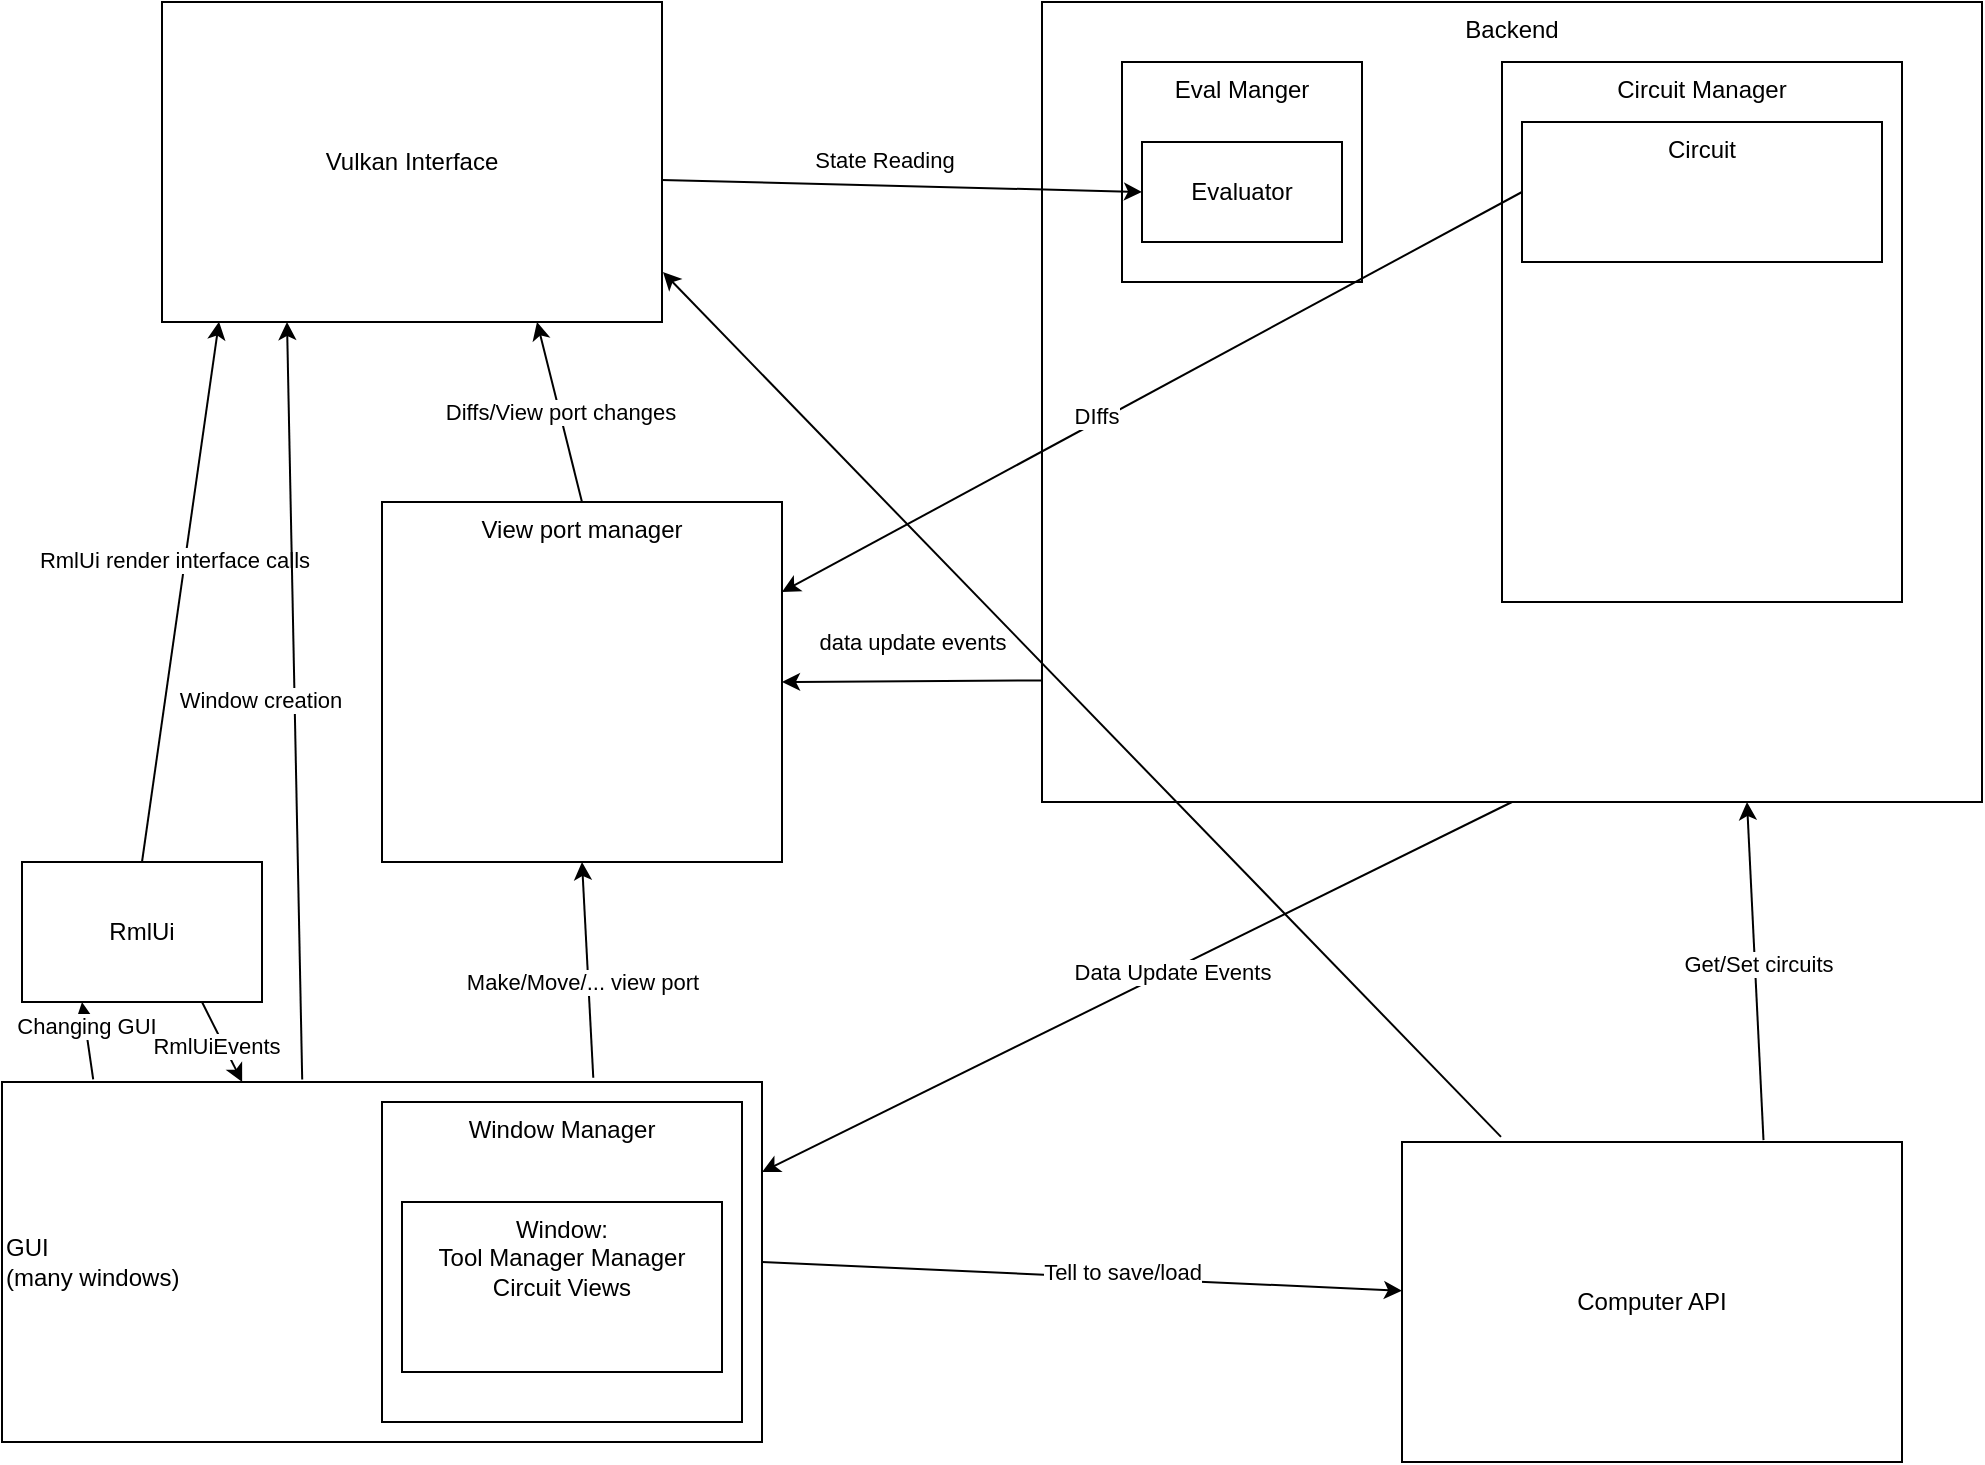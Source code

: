 <mxfile version="26.2.13">
  <diagram name="Page-1" id="WqacrtyBPlfVPJ_BdrDR">
    <mxGraphModel dx="1282" dy="790" grid="1" gridSize="10" guides="1" tooltips="1" connect="1" arrows="1" fold="1" page="1" pageScale="1" pageWidth="1100" pageHeight="1700" math="0" shadow="0">
      <root>
        <mxCell id="0" />
        <mxCell id="1" parent="0" />
        <mxCell id="pPd9gvbIHy4Iwn_Xjr7f-1" value="Vulkan Interface" style="whiteSpace=wrap;html=1;strokeColor=default;fillColor=none;" vertex="1" parent="1">
          <mxGeometry x="140" y="20" width="250" height="160" as="geometry" />
        </mxCell>
        <mxCell id="pPd9gvbIHy4Iwn_Xjr7f-2" value="Backend" style="whiteSpace=wrap;html=1;align=center;verticalAlign=top;fillColor=none;" vertex="1" parent="1">
          <mxGeometry x="580" y="20" width="470" height="400" as="geometry" />
        </mxCell>
        <mxCell id="pPd9gvbIHy4Iwn_Xjr7f-3" value="GUI&lt;br&gt;(many windows)" style="whiteSpace=wrap;html=1;strokeColor=default;fillColor=none;align=left;" vertex="1" parent="1">
          <mxGeometry x="60" y="560" width="380" height="180" as="geometry" />
        </mxCell>
        <mxCell id="pPd9gvbIHy4Iwn_Xjr7f-4" value="Computer API" style="whiteSpace=wrap;html=1;strokeColor=default;fillColor=none;" vertex="1" parent="1">
          <mxGeometry x="760" y="590" width="250" height="160" as="geometry" />
        </mxCell>
        <mxCell id="pPd9gvbIHy4Iwn_Xjr7f-5" value="" style="endArrow=classic;html=1;rounded=0;exitX=1;exitY=0.5;exitDx=0;exitDy=0;" edge="1" parent="1" source="pPd9gvbIHy4Iwn_Xjr7f-3" target="pPd9gvbIHy4Iwn_Xjr7f-4">
          <mxGeometry width="50" height="50" relative="1" as="geometry">
            <mxPoint x="530" y="450" as="sourcePoint" />
            <mxPoint x="580" y="400" as="targetPoint" />
          </mxGeometry>
        </mxCell>
        <mxCell id="pPd9gvbIHy4Iwn_Xjr7f-6" value="Tell to save/load" style="edgeLabel;html=1;align=center;verticalAlign=middle;resizable=0;points=[];" vertex="1" connectable="0" parent="pPd9gvbIHy4Iwn_Xjr7f-5">
          <mxGeometry x="0.122" y="3" relative="1" as="geometry">
            <mxPoint as="offset" />
          </mxGeometry>
        </mxCell>
        <mxCell id="pPd9gvbIHy4Iwn_Xjr7f-7" value="" style="endArrow=classic;html=1;rounded=0;exitX=0.778;exitY=-0.012;exitDx=0;exitDy=0;entryX=0.5;entryY=1;entryDx=0;entryDy=0;exitPerimeter=0;" edge="1" parent="1" source="pPd9gvbIHy4Iwn_Xjr7f-3" target="pPd9gvbIHy4Iwn_Xjr7f-8">
          <mxGeometry width="50" height="50" relative="1" as="geometry">
            <mxPoint x="530" y="450" as="sourcePoint" />
            <mxPoint x="310" y="580" as="targetPoint" />
          </mxGeometry>
        </mxCell>
        <mxCell id="pPd9gvbIHy4Iwn_Xjr7f-18" value="Make/Move/... view port" style="edgeLabel;html=1;align=center;verticalAlign=middle;resizable=0;points=[];" vertex="1" connectable="0" parent="pPd9gvbIHy4Iwn_Xjr7f-7">
          <mxGeometry x="-0.269" y="2" relative="1" as="geometry">
            <mxPoint x="-2" y="-9" as="offset" />
          </mxGeometry>
        </mxCell>
        <mxCell id="pPd9gvbIHy4Iwn_Xjr7f-8" value="View port manager" style="whiteSpace=wrap;html=1;verticalAlign=top;fillColor=none;" vertex="1" parent="1">
          <mxGeometry x="250" y="270" width="200" height="180" as="geometry" />
        </mxCell>
        <mxCell id="pPd9gvbIHy4Iwn_Xjr7f-9" value="" style="endArrow=classic;html=1;rounded=0;entryX=0.25;entryY=1;entryDx=0;entryDy=0;exitX=0.12;exitY=-0.007;exitDx=0;exitDy=0;exitPerimeter=0;" edge="1" parent="1" source="pPd9gvbIHy4Iwn_Xjr7f-3" target="pPd9gvbIHy4Iwn_Xjr7f-10">
          <mxGeometry width="50" height="50" relative="1" as="geometry">
            <mxPoint x="170" y="680" as="sourcePoint" />
            <mxPoint x="120" y="540" as="targetPoint" />
          </mxGeometry>
        </mxCell>
        <mxCell id="pPd9gvbIHy4Iwn_Xjr7f-17" value="Changing GUI" style="edgeLabel;html=1;align=center;verticalAlign=middle;resizable=0;points=[];" vertex="1" connectable="0" parent="pPd9gvbIHy4Iwn_Xjr7f-9">
          <mxGeometry x="0.319" relative="1" as="geometry">
            <mxPoint y="-1" as="offset" />
          </mxGeometry>
        </mxCell>
        <mxCell id="pPd9gvbIHy4Iwn_Xjr7f-10" value="RmlUi" style="whiteSpace=wrap;html=1;fillColor=none;" vertex="1" parent="1">
          <mxGeometry x="70" y="450" width="120" height="70" as="geometry" />
        </mxCell>
        <mxCell id="pPd9gvbIHy4Iwn_Xjr7f-12" value="" style="endArrow=classic;html=1;rounded=0;exitX=0.5;exitY=0;exitDx=0;exitDy=0;entryX=0.114;entryY=0.999;entryDx=0;entryDy=0;entryPerimeter=0;" edge="1" parent="1" source="pPd9gvbIHy4Iwn_Xjr7f-10" target="pPd9gvbIHy4Iwn_Xjr7f-1">
          <mxGeometry width="50" height="50" relative="1" as="geometry">
            <mxPoint x="530" y="450" as="sourcePoint" />
            <mxPoint x="140" y="180" as="targetPoint" />
          </mxGeometry>
        </mxCell>
        <mxCell id="pPd9gvbIHy4Iwn_Xjr7f-20" value="RmlUi render interface calls" style="edgeLabel;html=1;align=center;verticalAlign=middle;resizable=0;points=[];" vertex="1" connectable="0" parent="pPd9gvbIHy4Iwn_Xjr7f-12">
          <mxGeometry x="0.304" y="1" relative="1" as="geometry">
            <mxPoint x="-8" y="25" as="offset" />
          </mxGeometry>
        </mxCell>
        <mxCell id="pPd9gvbIHy4Iwn_Xjr7f-13" value="" style="endArrow=classic;html=1;rounded=0;exitX=0.75;exitY=1;exitDx=0;exitDy=0;entryX=0.316;entryY=0;entryDx=0;entryDy=0;entryPerimeter=0;" edge="1" parent="1" source="pPd9gvbIHy4Iwn_Xjr7f-10" target="pPd9gvbIHy4Iwn_Xjr7f-3">
          <mxGeometry width="50" height="50" relative="1" as="geometry">
            <mxPoint x="530" y="450" as="sourcePoint" />
            <mxPoint x="580" y="400" as="targetPoint" />
          </mxGeometry>
        </mxCell>
        <mxCell id="pPd9gvbIHy4Iwn_Xjr7f-16" value="RmlUiEvents" style="edgeLabel;html=1;align=center;verticalAlign=middle;resizable=0;points=[];" vertex="1" connectable="0" parent="pPd9gvbIHy4Iwn_Xjr7f-13">
          <mxGeometry x="-0.015" y="-4" relative="1" as="geometry">
            <mxPoint as="offset" />
          </mxGeometry>
        </mxCell>
        <mxCell id="pPd9gvbIHy4Iwn_Xjr7f-14" value="" style="endArrow=classic;html=1;rounded=0;exitX=0.5;exitY=1;exitDx=0;exitDy=0;entryX=1;entryY=0.25;entryDx=0;entryDy=0;" edge="1" parent="1" source="pPd9gvbIHy4Iwn_Xjr7f-2" target="pPd9gvbIHy4Iwn_Xjr7f-3">
          <mxGeometry width="50" height="50" relative="1" as="geometry">
            <mxPoint x="530" y="450" as="sourcePoint" />
            <mxPoint x="580" y="400" as="targetPoint" />
          </mxGeometry>
        </mxCell>
        <mxCell id="pPd9gvbIHy4Iwn_Xjr7f-15" value="Data Update Events" style="edgeLabel;html=1;align=center;verticalAlign=middle;resizable=0;points=[];" vertex="1" connectable="0" parent="pPd9gvbIHy4Iwn_Xjr7f-14">
          <mxGeometry x="-0.088" y="2" relative="1" as="geometry">
            <mxPoint y="-1" as="offset" />
          </mxGeometry>
        </mxCell>
        <mxCell id="pPd9gvbIHy4Iwn_Xjr7f-19" value="Diffs/View port changes" style="endArrow=classic;html=1;rounded=0;exitX=0.5;exitY=0;exitDx=0;exitDy=0;entryX=0.75;entryY=1;entryDx=0;entryDy=0;" edge="1" parent="1" source="pPd9gvbIHy4Iwn_Xjr7f-8" target="pPd9gvbIHy4Iwn_Xjr7f-1">
          <mxGeometry width="50" height="50" relative="1" as="geometry">
            <mxPoint x="530" y="450" as="sourcePoint" />
            <mxPoint x="580" y="400" as="targetPoint" />
          </mxGeometry>
        </mxCell>
        <mxCell id="pPd9gvbIHy4Iwn_Xjr7f-21" value="" style="endArrow=classic;html=1;rounded=0;exitX=0.395;exitY=-0.007;exitDx=0;exitDy=0;exitPerimeter=0;entryX=0.25;entryY=1;entryDx=0;entryDy=0;" edge="1" parent="1" source="pPd9gvbIHy4Iwn_Xjr7f-3" target="pPd9gvbIHy4Iwn_Xjr7f-1">
          <mxGeometry width="50" height="50" relative="1" as="geometry">
            <mxPoint x="530" y="450" as="sourcePoint" />
            <mxPoint x="250" y="540" as="targetPoint" />
          </mxGeometry>
        </mxCell>
        <mxCell id="pPd9gvbIHy4Iwn_Xjr7f-22" value="Window creation" style="edgeLabel;html=1;align=center;verticalAlign=middle;resizable=0;points=[];" vertex="1" connectable="0" parent="pPd9gvbIHy4Iwn_Xjr7f-21">
          <mxGeometry x="0.154" y="-4" relative="1" as="geometry">
            <mxPoint x="-21" y="29" as="offset" />
          </mxGeometry>
        </mxCell>
        <mxCell id="pPd9gvbIHy4Iwn_Xjr7f-30" value="" style="endArrow=classic;html=1;rounded=0;entryX=1;entryY=0.5;entryDx=0;entryDy=0;exitX=-0.001;exitY=0.848;exitDx=0;exitDy=0;exitPerimeter=0;" edge="1" parent="1" source="pPd9gvbIHy4Iwn_Xjr7f-2" target="pPd9gvbIHy4Iwn_Xjr7f-8">
          <mxGeometry width="50" height="50" relative="1" as="geometry">
            <mxPoint x="530" y="450" as="sourcePoint" />
            <mxPoint x="580" y="400" as="targetPoint" />
          </mxGeometry>
        </mxCell>
        <mxCell id="pPd9gvbIHy4Iwn_Xjr7f-31" value="data update events" style="edgeLabel;html=1;align=center;verticalAlign=middle;resizable=0;points=[];" vertex="1" connectable="0" parent="pPd9gvbIHy4Iwn_Xjr7f-30">
          <mxGeometry x="-0.068" y="1" relative="1" as="geometry">
            <mxPoint x="-4" y="-21" as="offset" />
          </mxGeometry>
        </mxCell>
        <mxCell id="pPd9gvbIHy4Iwn_Xjr7f-32" value="" style="endArrow=classic;html=1;rounded=0;exitX=0.723;exitY=-0.006;exitDx=0;exitDy=0;exitPerimeter=0;entryX=0.75;entryY=1;entryDx=0;entryDy=0;" edge="1" parent="1" source="pPd9gvbIHy4Iwn_Xjr7f-4" target="pPd9gvbIHy4Iwn_Xjr7f-2">
          <mxGeometry width="50" height="50" relative="1" as="geometry">
            <mxPoint x="530" y="450" as="sourcePoint" />
            <mxPoint x="580" y="400" as="targetPoint" />
          </mxGeometry>
        </mxCell>
        <mxCell id="pPd9gvbIHy4Iwn_Xjr7f-33" value="Get/Set circuits" style="edgeLabel;html=1;align=center;verticalAlign=middle;resizable=0;points=[];" vertex="1" connectable="0" parent="pPd9gvbIHy4Iwn_Xjr7f-32">
          <mxGeometry x="-0.588" y="1" relative="1" as="geometry">
            <mxPoint y="-53" as="offset" />
          </mxGeometry>
        </mxCell>
        <mxCell id="pPd9gvbIHy4Iwn_Xjr7f-40" value="Eval Manger" style="rounded=0;whiteSpace=wrap;html=1;verticalAlign=top;fillColor=none;" vertex="1" parent="1">
          <mxGeometry x="620" y="50" width="120" height="110" as="geometry" />
        </mxCell>
        <mxCell id="pPd9gvbIHy4Iwn_Xjr7f-41" value="Circuit Manager" style="rounded=0;whiteSpace=wrap;html=1;verticalAlign=top;fillColor=none;" vertex="1" parent="1">
          <mxGeometry x="810" y="50" width="200" height="270" as="geometry" />
        </mxCell>
        <mxCell id="pPd9gvbIHy4Iwn_Xjr7f-43" value="Evaluator" style="rounded=0;whiteSpace=wrap;html=1;fillColor=none;" vertex="1" parent="1">
          <mxGeometry x="630" y="90" width="100" height="50" as="geometry" />
        </mxCell>
        <mxCell id="pPd9gvbIHy4Iwn_Xjr7f-37" value="" style="endArrow=classic;html=1;rounded=0;exitX=0.999;exitY=0.556;exitDx=0;exitDy=0;exitPerimeter=0;entryX=0;entryY=0.5;entryDx=0;entryDy=0;" edge="1" parent="1" source="pPd9gvbIHy4Iwn_Xjr7f-1" target="pPd9gvbIHy4Iwn_Xjr7f-43">
          <mxGeometry width="50" height="50" relative="1" as="geometry">
            <mxPoint x="490" y="180" as="sourcePoint" />
            <mxPoint x="540" y="130" as="targetPoint" />
          </mxGeometry>
        </mxCell>
        <mxCell id="pPd9gvbIHy4Iwn_Xjr7f-38" value="State Reading" style="edgeLabel;html=1;align=center;verticalAlign=middle;resizable=0;points=[];" vertex="1" connectable="0" parent="pPd9gvbIHy4Iwn_Xjr7f-37">
          <mxGeometry x="0.66" relative="1" as="geometry">
            <mxPoint x="-88" y="-15" as="offset" />
          </mxGeometry>
        </mxCell>
        <mxCell id="pPd9gvbIHy4Iwn_Xjr7f-45" value="Window Manager" style="rounded=0;whiteSpace=wrap;html=1;fillColor=none;verticalAlign=top;" vertex="1" parent="1">
          <mxGeometry x="250" y="570" width="180" height="160" as="geometry" />
        </mxCell>
        <mxCell id="pPd9gvbIHy4Iwn_Xjr7f-46" value="Window:&lt;div&gt;Tool Manager&amp;nbsp;&lt;span style=&quot;background-color: transparent; color: light-dark(rgb(0, 0, 0), rgb(255, 255, 255));&quot;&gt;Manager&lt;/span&gt;&lt;/div&gt;&lt;div&gt;&lt;span style=&quot;background-color: transparent; color: light-dark(rgb(0, 0, 0), rgb(255, 255, 255));&quot;&gt;Circuit Views&lt;/span&gt;&lt;/div&gt;" style="rounded=0;whiteSpace=wrap;html=1;fillColor=none;verticalAlign=top;" vertex="1" parent="1">
          <mxGeometry x="260" y="620" width="160" height="85" as="geometry" />
        </mxCell>
        <mxCell id="pPd9gvbIHy4Iwn_Xjr7f-47" value="Circuit" style="rounded=0;whiteSpace=wrap;html=1;verticalAlign=top;fillColor=none;" vertex="1" parent="1">
          <mxGeometry x="820" y="80" width="180" height="70" as="geometry" />
        </mxCell>
        <mxCell id="pPd9gvbIHy4Iwn_Xjr7f-48" value="" style="endArrow=classic;html=1;rounded=0;exitX=0;exitY=0.5;exitDx=0;exitDy=0;entryX=1;entryY=0.25;entryDx=0;entryDy=0;" edge="1" parent="1" source="pPd9gvbIHy4Iwn_Xjr7f-47" target="pPd9gvbIHy4Iwn_Xjr7f-8">
          <mxGeometry width="50" height="50" relative="1" as="geometry">
            <mxPoint x="540" y="440" as="sourcePoint" />
            <mxPoint x="590" y="390" as="targetPoint" />
          </mxGeometry>
        </mxCell>
        <mxCell id="pPd9gvbIHy4Iwn_Xjr7f-49" value="DIffs" style="edgeLabel;html=1;align=center;verticalAlign=middle;resizable=0;points=[];" vertex="1" connectable="0" parent="pPd9gvbIHy4Iwn_Xjr7f-48">
          <mxGeometry x="0.146" y="-3" relative="1" as="geometry">
            <mxPoint as="offset" />
          </mxGeometry>
        </mxCell>
        <mxCell id="pPd9gvbIHy4Iwn_Xjr7f-50" value="" style="endArrow=classic;html=1;rounded=0;exitX=0.198;exitY=-0.016;exitDx=0;exitDy=0;exitPerimeter=0;entryX=1.002;entryY=0.844;entryDx=0;entryDy=0;entryPerimeter=0;" edge="1" parent="1" source="pPd9gvbIHy4Iwn_Xjr7f-4" target="pPd9gvbIHy4Iwn_Xjr7f-1">
          <mxGeometry width="50" height="50" relative="1" as="geometry">
            <mxPoint x="530" y="440" as="sourcePoint" />
            <mxPoint x="580" y="390" as="targetPoint" />
          </mxGeometry>
        </mxCell>
      </root>
    </mxGraphModel>
  </diagram>
</mxfile>
